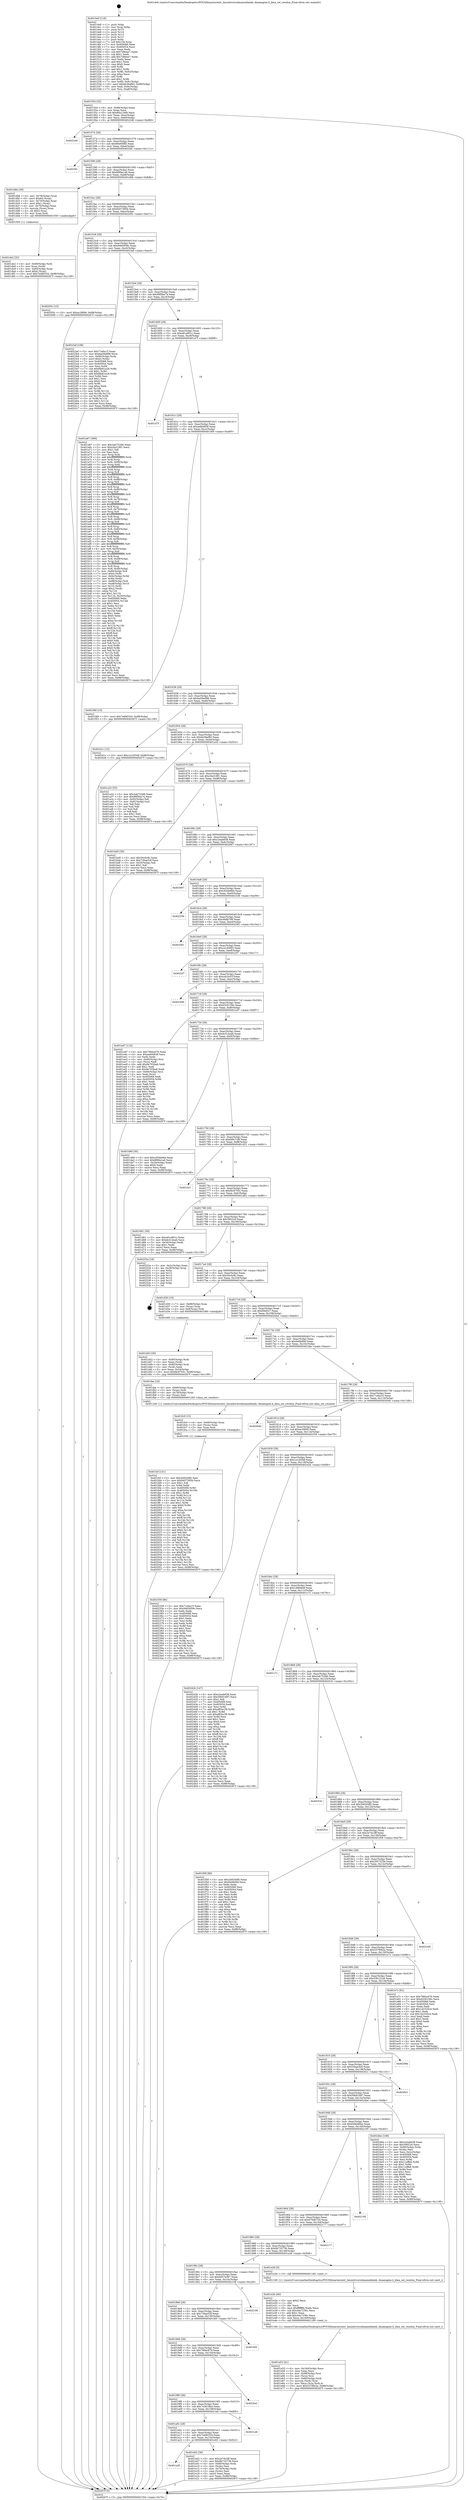 digraph "0x4014e0" {
  label = "0x4014e0 (/mnt/c/Users/mathe/Desktop/tcc/POCII/binaries/extr_linuxdriversdmamediatek..dmaengine.h_dma_set_residue_Final-ollvm.out::main(0))"
  labelloc = "t"
  node[shape=record]

  Entry [label="",width=0.3,height=0.3,shape=circle,fillcolor=black,style=filled]
  "0x401554" [label="{
     0x401554 [32]\l
     | [instrs]\l
     &nbsp;&nbsp;0x401554 \<+6\>: mov -0x98(%rbp),%eax\l
     &nbsp;&nbsp;0x40155a \<+2\>: mov %eax,%ecx\l
     &nbsp;&nbsp;0x40155c \<+6\>: sub $0x80a124f9,%ecx\l
     &nbsp;&nbsp;0x401562 \<+6\>: mov %eax,-0xac(%rbp)\l
     &nbsp;&nbsp;0x401568 \<+6\>: mov %ecx,-0xb0(%rbp)\l
     &nbsp;&nbsp;0x40156e \<+6\>: je 0000000000402246 \<main+0xd66\>\l
  }"]
  "0x402246" [label="{
     0x402246\l
  }", style=dashed]
  "0x401574" [label="{
     0x401574 [28]\l
     | [instrs]\l
     &nbsp;&nbsp;0x401574 \<+5\>: jmp 0000000000401579 \<main+0x99\>\l
     &nbsp;&nbsp;0x401579 \<+6\>: mov -0xac(%rbp),%eax\l
     &nbsp;&nbsp;0x40157f \<+5\>: sub $0x86e95f85,%eax\l
     &nbsp;&nbsp;0x401584 \<+6\>: mov %eax,-0xb4(%rbp)\l
     &nbsp;&nbsp;0x40158a \<+6\>: je 00000000004025fc \<main+0x111c\>\l
  }"]
  Exit [label="",width=0.3,height=0.3,shape=circle,fillcolor=black,style=filled,peripheries=2]
  "0x4025fc" [label="{
     0x4025fc\l
  }", style=dashed]
  "0x401590" [label="{
     0x401590 [28]\l
     | [instrs]\l
     &nbsp;&nbsp;0x401590 \<+5\>: jmp 0000000000401595 \<main+0xb5\>\l
     &nbsp;&nbsp;0x401595 \<+6\>: mov -0xac(%rbp),%eax\l
     &nbsp;&nbsp;0x40159b \<+5\>: sub $0x8f99a1a6,%eax\l
     &nbsp;&nbsp;0x4015a0 \<+6\>: mov %eax,-0xb8(%rbp)\l
     &nbsp;&nbsp;0x4015a6 \<+6\>: je 0000000000401dbb \<main+0x8db\>\l
  }"]
  "0x401fcf" [label="{
     0x401fcf [141]\l
     | [instrs]\l
     &nbsp;&nbsp;0x401fcf \<+5\>: mov $0x2b920df5,%esi\l
     &nbsp;&nbsp;0x401fd4 \<+5\>: mov $0x9457395b,%ecx\l
     &nbsp;&nbsp;0x401fd9 \<+2\>: mov $0x1,%dl\l
     &nbsp;&nbsp;0x401fdb \<+3\>: xor %r8d,%r8d\l
     &nbsp;&nbsp;0x401fde \<+8\>: mov 0x405068,%r9d\l
     &nbsp;&nbsp;0x401fe6 \<+8\>: mov 0x405054,%r10d\l
     &nbsp;&nbsp;0x401fee \<+4\>: sub $0x1,%r8d\l
     &nbsp;&nbsp;0x401ff2 \<+3\>: mov %r9d,%r11d\l
     &nbsp;&nbsp;0x401ff5 \<+3\>: add %r8d,%r11d\l
     &nbsp;&nbsp;0x401ff8 \<+4\>: imul %r11d,%r9d\l
     &nbsp;&nbsp;0x401ffc \<+4\>: and $0x1,%r9d\l
     &nbsp;&nbsp;0x402000 \<+4\>: cmp $0x0,%r9d\l
     &nbsp;&nbsp;0x402004 \<+3\>: sete %bl\l
     &nbsp;&nbsp;0x402007 \<+4\>: cmp $0xa,%r10d\l
     &nbsp;&nbsp;0x40200b \<+4\>: setl %r14b\l
     &nbsp;&nbsp;0x40200f \<+3\>: mov %bl,%r15b\l
     &nbsp;&nbsp;0x402012 \<+4\>: xor $0xff,%r15b\l
     &nbsp;&nbsp;0x402016 \<+3\>: mov %r14b,%r12b\l
     &nbsp;&nbsp;0x402019 \<+4\>: xor $0xff,%r12b\l
     &nbsp;&nbsp;0x40201d \<+3\>: xor $0x0,%dl\l
     &nbsp;&nbsp;0x402020 \<+3\>: mov %r15b,%r13b\l
     &nbsp;&nbsp;0x402023 \<+4\>: and $0x0,%r13b\l
     &nbsp;&nbsp;0x402027 \<+2\>: and %dl,%bl\l
     &nbsp;&nbsp;0x402029 \<+3\>: mov %r12b,%al\l
     &nbsp;&nbsp;0x40202c \<+2\>: and $0x0,%al\l
     &nbsp;&nbsp;0x40202e \<+3\>: and %dl,%r14b\l
     &nbsp;&nbsp;0x402031 \<+3\>: or %bl,%r13b\l
     &nbsp;&nbsp;0x402034 \<+3\>: or %r14b,%al\l
     &nbsp;&nbsp;0x402037 \<+3\>: xor %al,%r13b\l
     &nbsp;&nbsp;0x40203a \<+3\>: or %r12b,%r15b\l
     &nbsp;&nbsp;0x40203d \<+4\>: xor $0xff,%r15b\l
     &nbsp;&nbsp;0x402041 \<+3\>: or $0x0,%dl\l
     &nbsp;&nbsp;0x402044 \<+3\>: and %dl,%r15b\l
     &nbsp;&nbsp;0x402047 \<+3\>: or %r15b,%r13b\l
     &nbsp;&nbsp;0x40204a \<+4\>: test $0x1,%r13b\l
     &nbsp;&nbsp;0x40204e \<+3\>: cmovne %ecx,%esi\l
     &nbsp;&nbsp;0x402051 \<+6\>: mov %esi,-0x98(%rbp)\l
     &nbsp;&nbsp;0x402057 \<+5\>: jmp 000000000040267f \<main+0x119f\>\l
  }"]
  "0x401dbb" [label="{
     0x401dbb [39]\l
     | [instrs]\l
     &nbsp;&nbsp;0x401dbb \<+4\>: mov -0x78(%rbp),%rax\l
     &nbsp;&nbsp;0x401dbf \<+6\>: movl $0x64,(%rax)\l
     &nbsp;&nbsp;0x401dc5 \<+4\>: mov -0x70(%rbp),%rax\l
     &nbsp;&nbsp;0x401dc9 \<+6\>: movl $0x1,(%rax)\l
     &nbsp;&nbsp;0x401dcf \<+4\>: mov -0x70(%rbp),%rax\l
     &nbsp;&nbsp;0x401dd3 \<+3\>: movslq (%rax),%rax\l
     &nbsp;&nbsp;0x401dd6 \<+4\>: shl $0x2,%rax\l
     &nbsp;&nbsp;0x401dda \<+3\>: mov %rax,%rdi\l
     &nbsp;&nbsp;0x401ddd \<+5\>: call 0000000000401050 \<malloc@plt\>\l
     | [calls]\l
     &nbsp;&nbsp;0x401050 \{1\} (unknown)\l
  }"]
  "0x4015ac" [label="{
     0x4015ac [28]\l
     | [instrs]\l
     &nbsp;&nbsp;0x4015ac \<+5\>: jmp 00000000004015b1 \<main+0xd1\>\l
     &nbsp;&nbsp;0x4015b1 \<+6\>: mov -0xac(%rbp),%eax\l
     &nbsp;&nbsp;0x4015b7 \<+5\>: sub $0x9457395b,%eax\l
     &nbsp;&nbsp;0x4015bc \<+6\>: mov %eax,-0xbc(%rbp)\l
     &nbsp;&nbsp;0x4015c2 \<+6\>: je 000000000040205c \<main+0xb7c\>\l
  }"]
  "0x401fc0" [label="{
     0x401fc0 [15]\l
     | [instrs]\l
     &nbsp;&nbsp;0x401fc0 \<+4\>: mov -0x68(%rbp),%rax\l
     &nbsp;&nbsp;0x401fc4 \<+3\>: mov (%rax),%rax\l
     &nbsp;&nbsp;0x401fc7 \<+3\>: mov %rax,%rdi\l
     &nbsp;&nbsp;0x401fca \<+5\>: call 0000000000401030 \<free@plt\>\l
     | [calls]\l
     &nbsp;&nbsp;0x401030 \{1\} (unknown)\l
  }"]
  "0x40205c" [label="{
     0x40205c [15]\l
     | [instrs]\l
     &nbsp;&nbsp;0x40205c \<+10\>: movl $0xac28f46,-0x98(%rbp)\l
     &nbsp;&nbsp;0x402066 \<+5\>: jmp 000000000040267f \<main+0x119f\>\l
  }"]
  "0x4015c8" [label="{
     0x4015c8 [28]\l
     | [instrs]\l
     &nbsp;&nbsp;0x4015c8 \<+5\>: jmp 00000000004015cd \<main+0xed\>\l
     &nbsp;&nbsp;0x4015cd \<+6\>: mov -0xac(%rbp),%eax\l
     &nbsp;&nbsp;0x4015d3 \<+5\>: sub $0x9465859c,%eax\l
     &nbsp;&nbsp;0x4015d8 \<+6\>: mov %eax,-0xc0(%rbp)\l
     &nbsp;&nbsp;0x4015de \<+6\>: je 00000000004023af \<main+0xecf\>\l
  }"]
  "0x401e53" [label="{
     0x401e53 [41]\l
     | [instrs]\l
     &nbsp;&nbsp;0x401e53 \<+6\>: mov -0x160(%rbp),%ecx\l
     &nbsp;&nbsp;0x401e59 \<+3\>: imul %eax,%ecx\l
     &nbsp;&nbsp;0x401e5c \<+4\>: mov -0x68(%rbp),%rsi\l
     &nbsp;&nbsp;0x401e60 \<+3\>: mov (%rsi),%rsi\l
     &nbsp;&nbsp;0x401e63 \<+4\>: mov -0x60(%rbp),%rdi\l
     &nbsp;&nbsp;0x401e67 \<+3\>: movslq (%rdi),%rdi\l
     &nbsp;&nbsp;0x401e6a \<+3\>: mov %ecx,(%rsi,%rdi,4)\l
     &nbsp;&nbsp;0x401e6d \<+10\>: movl $0x337f0b2a,-0x98(%rbp)\l
     &nbsp;&nbsp;0x401e77 \<+5\>: jmp 000000000040267f \<main+0x119f\>\l
  }"]
  "0x4023af" [label="{
     0x4023af [109]\l
     | [instrs]\l
     &nbsp;&nbsp;0x4023af \<+5\>: mov $0x71e6a15,%eax\l
     &nbsp;&nbsp;0x4023b4 \<+5\>: mov $0xba59a998,%ecx\l
     &nbsp;&nbsp;0x4023b9 \<+7\>: mov -0x90(%rbp),%rdx\l
     &nbsp;&nbsp;0x4023c0 \<+6\>: movl $0x0,(%rdx)\l
     &nbsp;&nbsp;0x4023c6 \<+7\>: mov 0x405068,%esi\l
     &nbsp;&nbsp;0x4023cd \<+7\>: mov 0x405054,%edi\l
     &nbsp;&nbsp;0x4023d4 \<+3\>: mov %esi,%r8d\l
     &nbsp;&nbsp;0x4023d7 \<+7\>: sub $0xf4b61a28,%r8d\l
     &nbsp;&nbsp;0x4023de \<+4\>: sub $0x1,%r8d\l
     &nbsp;&nbsp;0x4023e2 \<+7\>: add $0xf4b61a28,%r8d\l
     &nbsp;&nbsp;0x4023e9 \<+4\>: imul %r8d,%esi\l
     &nbsp;&nbsp;0x4023ed \<+3\>: and $0x1,%esi\l
     &nbsp;&nbsp;0x4023f0 \<+3\>: cmp $0x0,%esi\l
     &nbsp;&nbsp;0x4023f3 \<+4\>: sete %r9b\l
     &nbsp;&nbsp;0x4023f7 \<+3\>: cmp $0xa,%edi\l
     &nbsp;&nbsp;0x4023fa \<+4\>: setl %r10b\l
     &nbsp;&nbsp;0x4023fe \<+3\>: mov %r9b,%r11b\l
     &nbsp;&nbsp;0x402401 \<+3\>: and %r10b,%r11b\l
     &nbsp;&nbsp;0x402404 \<+3\>: xor %r10b,%r9b\l
     &nbsp;&nbsp;0x402407 \<+3\>: or %r9b,%r11b\l
     &nbsp;&nbsp;0x40240a \<+4\>: test $0x1,%r11b\l
     &nbsp;&nbsp;0x40240e \<+3\>: cmovne %ecx,%eax\l
     &nbsp;&nbsp;0x402411 \<+6\>: mov %eax,-0x98(%rbp)\l
     &nbsp;&nbsp;0x402417 \<+5\>: jmp 000000000040267f \<main+0x119f\>\l
  }"]
  "0x4015e4" [label="{
     0x4015e4 [28]\l
     | [instrs]\l
     &nbsp;&nbsp;0x4015e4 \<+5\>: jmp 00000000004015e9 \<main+0x109\>\l
     &nbsp;&nbsp;0x4015e9 \<+6\>: mov -0xac(%rbp),%eax\l
     &nbsp;&nbsp;0x4015ef \<+5\>: sub $0x99f5ba74,%eax\l
     &nbsp;&nbsp;0x4015f4 \<+6\>: mov %eax,-0xc4(%rbp)\l
     &nbsp;&nbsp;0x4015fa \<+6\>: je 0000000000401a67 \<main+0x587\>\l
  }"]
  "0x401e2b" [label="{
     0x401e2b [40]\l
     | [instrs]\l
     &nbsp;&nbsp;0x401e2b \<+5\>: mov $0x2,%ecx\l
     &nbsp;&nbsp;0x401e30 \<+1\>: cltd\l
     &nbsp;&nbsp;0x401e31 \<+2\>: idiv %ecx\l
     &nbsp;&nbsp;0x401e33 \<+6\>: imul $0xfffffffe,%edx,%ecx\l
     &nbsp;&nbsp;0x401e39 \<+6\>: sub $0x44a7236c,%ecx\l
     &nbsp;&nbsp;0x401e3f \<+3\>: add $0x1,%ecx\l
     &nbsp;&nbsp;0x401e42 \<+6\>: add $0x44a7236c,%ecx\l
     &nbsp;&nbsp;0x401e48 \<+6\>: mov %ecx,-0x160(%rbp)\l
     &nbsp;&nbsp;0x401e4e \<+5\>: call 0000000000401160 \<next_i\>\l
     | [calls]\l
     &nbsp;&nbsp;0x401160 \{1\} (/mnt/c/Users/mathe/Desktop/tcc/POCII/binaries/extr_linuxdriversdmamediatek..dmaengine.h_dma_set_residue_Final-ollvm.out::next_i)\l
  }"]
  "0x401a67" [label="{
     0x401a67 [366]\l
     | [instrs]\l
     &nbsp;&nbsp;0x401a67 \<+5\>: mov $0x2ab75266,%eax\l
     &nbsp;&nbsp;0x401a6c \<+5\>: mov $0xc0a318f1,%ecx\l
     &nbsp;&nbsp;0x401a71 \<+2\>: mov $0x1,%dl\l
     &nbsp;&nbsp;0x401a73 \<+2\>: xor %esi,%esi\l
     &nbsp;&nbsp;0x401a75 \<+3\>: mov %rsp,%rdi\l
     &nbsp;&nbsp;0x401a78 \<+4\>: add $0xfffffffffffffff0,%rdi\l
     &nbsp;&nbsp;0x401a7c \<+3\>: mov %rdi,%rsp\l
     &nbsp;&nbsp;0x401a7f \<+7\>: mov %rdi,-0x90(%rbp)\l
     &nbsp;&nbsp;0x401a86 \<+3\>: mov %rsp,%rdi\l
     &nbsp;&nbsp;0x401a89 \<+4\>: add $0xfffffffffffffff0,%rdi\l
     &nbsp;&nbsp;0x401a8d \<+3\>: mov %rdi,%rsp\l
     &nbsp;&nbsp;0x401a90 \<+3\>: mov %rsp,%r8\l
     &nbsp;&nbsp;0x401a93 \<+4\>: add $0xfffffffffffffff0,%r8\l
     &nbsp;&nbsp;0x401a97 \<+3\>: mov %r8,%rsp\l
     &nbsp;&nbsp;0x401a9a \<+7\>: mov %r8,-0x88(%rbp)\l
     &nbsp;&nbsp;0x401aa1 \<+3\>: mov %rsp,%r8\l
     &nbsp;&nbsp;0x401aa4 \<+4\>: add $0xfffffffffffffff0,%r8\l
     &nbsp;&nbsp;0x401aa8 \<+3\>: mov %r8,%rsp\l
     &nbsp;&nbsp;0x401aab \<+4\>: mov %r8,-0x80(%rbp)\l
     &nbsp;&nbsp;0x401aaf \<+3\>: mov %rsp,%r8\l
     &nbsp;&nbsp;0x401ab2 \<+4\>: add $0xfffffffffffffff0,%r8\l
     &nbsp;&nbsp;0x401ab6 \<+3\>: mov %r8,%rsp\l
     &nbsp;&nbsp;0x401ab9 \<+4\>: mov %r8,-0x78(%rbp)\l
     &nbsp;&nbsp;0x401abd \<+3\>: mov %rsp,%r8\l
     &nbsp;&nbsp;0x401ac0 \<+4\>: add $0xfffffffffffffff0,%r8\l
     &nbsp;&nbsp;0x401ac4 \<+3\>: mov %r8,%rsp\l
     &nbsp;&nbsp;0x401ac7 \<+4\>: mov %r8,-0x70(%rbp)\l
     &nbsp;&nbsp;0x401acb \<+3\>: mov %rsp,%r8\l
     &nbsp;&nbsp;0x401ace \<+4\>: add $0xfffffffffffffff0,%r8\l
     &nbsp;&nbsp;0x401ad2 \<+3\>: mov %r8,%rsp\l
     &nbsp;&nbsp;0x401ad5 \<+4\>: mov %r8,-0x68(%rbp)\l
     &nbsp;&nbsp;0x401ad9 \<+3\>: mov %rsp,%r8\l
     &nbsp;&nbsp;0x401adc \<+4\>: add $0xfffffffffffffff0,%r8\l
     &nbsp;&nbsp;0x401ae0 \<+3\>: mov %r8,%rsp\l
     &nbsp;&nbsp;0x401ae3 \<+4\>: mov %r8,-0x60(%rbp)\l
     &nbsp;&nbsp;0x401ae7 \<+3\>: mov %rsp,%r8\l
     &nbsp;&nbsp;0x401aea \<+4\>: add $0xfffffffffffffff0,%r8\l
     &nbsp;&nbsp;0x401aee \<+3\>: mov %r8,%rsp\l
     &nbsp;&nbsp;0x401af1 \<+4\>: mov %r8,-0x58(%rbp)\l
     &nbsp;&nbsp;0x401af5 \<+3\>: mov %rsp,%r8\l
     &nbsp;&nbsp;0x401af8 \<+4\>: add $0xfffffffffffffff0,%r8\l
     &nbsp;&nbsp;0x401afc \<+3\>: mov %r8,%rsp\l
     &nbsp;&nbsp;0x401aff \<+4\>: mov %r8,-0x50(%rbp)\l
     &nbsp;&nbsp;0x401b03 \<+3\>: mov %rsp,%r8\l
     &nbsp;&nbsp;0x401b06 \<+4\>: add $0xfffffffffffffff0,%r8\l
     &nbsp;&nbsp;0x401b0a \<+3\>: mov %r8,%rsp\l
     &nbsp;&nbsp;0x401b0d \<+4\>: mov %r8,-0x48(%rbp)\l
     &nbsp;&nbsp;0x401b11 \<+3\>: mov %rsp,%r8\l
     &nbsp;&nbsp;0x401b14 \<+4\>: add $0xfffffffffffffff0,%r8\l
     &nbsp;&nbsp;0x401b18 \<+3\>: mov %r8,%rsp\l
     &nbsp;&nbsp;0x401b1b \<+4\>: mov %r8,-0x40(%rbp)\l
     &nbsp;&nbsp;0x401b1f \<+7\>: mov -0x90(%rbp),%r8\l
     &nbsp;&nbsp;0x401b26 \<+7\>: movl $0x0,(%r8)\l
     &nbsp;&nbsp;0x401b2d \<+7\>: mov -0x9c(%rbp),%r9d\l
     &nbsp;&nbsp;0x401b34 \<+3\>: mov %r9d,(%rdi)\l
     &nbsp;&nbsp;0x401b37 \<+7\>: mov -0x88(%rbp),%r8\l
     &nbsp;&nbsp;0x401b3e \<+7\>: mov -0xa8(%rbp),%r10\l
     &nbsp;&nbsp;0x401b45 \<+3\>: mov %r10,(%r8)\l
     &nbsp;&nbsp;0x401b48 \<+3\>: cmpl $0x2,(%rdi)\l
     &nbsp;&nbsp;0x401b4b \<+4\>: setne %r11b\l
     &nbsp;&nbsp;0x401b4f \<+4\>: and $0x1,%r11b\l
     &nbsp;&nbsp;0x401b53 \<+4\>: mov %r11b,-0x35(%rbp)\l
     &nbsp;&nbsp;0x401b57 \<+7\>: mov 0x405068,%ebx\l
     &nbsp;&nbsp;0x401b5e \<+8\>: mov 0x405054,%r14d\l
     &nbsp;&nbsp;0x401b66 \<+3\>: sub $0x1,%esi\l
     &nbsp;&nbsp;0x401b69 \<+3\>: mov %ebx,%r15d\l
     &nbsp;&nbsp;0x401b6c \<+3\>: add %esi,%r15d\l
     &nbsp;&nbsp;0x401b6f \<+4\>: imul %r15d,%ebx\l
     &nbsp;&nbsp;0x401b73 \<+3\>: and $0x1,%ebx\l
     &nbsp;&nbsp;0x401b76 \<+3\>: cmp $0x0,%ebx\l
     &nbsp;&nbsp;0x401b79 \<+4\>: sete %r11b\l
     &nbsp;&nbsp;0x401b7d \<+4\>: cmp $0xa,%r14d\l
     &nbsp;&nbsp;0x401b81 \<+4\>: setl %r12b\l
     &nbsp;&nbsp;0x401b85 \<+3\>: mov %r11b,%r13b\l
     &nbsp;&nbsp;0x401b88 \<+4\>: xor $0xff,%r13b\l
     &nbsp;&nbsp;0x401b8c \<+3\>: mov %r12b,%sil\l
     &nbsp;&nbsp;0x401b8f \<+4\>: xor $0xff,%sil\l
     &nbsp;&nbsp;0x401b93 \<+3\>: xor $0x0,%dl\l
     &nbsp;&nbsp;0x401b96 \<+3\>: mov %r13b,%dil\l
     &nbsp;&nbsp;0x401b99 \<+4\>: and $0x0,%dil\l
     &nbsp;&nbsp;0x401b9d \<+3\>: and %dl,%r11b\l
     &nbsp;&nbsp;0x401ba0 \<+3\>: mov %sil,%r8b\l
     &nbsp;&nbsp;0x401ba3 \<+4\>: and $0x0,%r8b\l
     &nbsp;&nbsp;0x401ba7 \<+3\>: and %dl,%r12b\l
     &nbsp;&nbsp;0x401baa \<+3\>: or %r11b,%dil\l
     &nbsp;&nbsp;0x401bad \<+3\>: or %r12b,%r8b\l
     &nbsp;&nbsp;0x401bb0 \<+3\>: xor %r8b,%dil\l
     &nbsp;&nbsp;0x401bb3 \<+3\>: or %sil,%r13b\l
     &nbsp;&nbsp;0x401bb6 \<+4\>: xor $0xff,%r13b\l
     &nbsp;&nbsp;0x401bba \<+3\>: or $0x0,%dl\l
     &nbsp;&nbsp;0x401bbd \<+3\>: and %dl,%r13b\l
     &nbsp;&nbsp;0x401bc0 \<+3\>: or %r13b,%dil\l
     &nbsp;&nbsp;0x401bc3 \<+4\>: test $0x1,%dil\l
     &nbsp;&nbsp;0x401bc7 \<+3\>: cmovne %ecx,%eax\l
     &nbsp;&nbsp;0x401bca \<+6\>: mov %eax,-0x98(%rbp)\l
     &nbsp;&nbsp;0x401bd0 \<+5\>: jmp 000000000040267f \<main+0x119f\>\l
  }"]
  "0x401600" [label="{
     0x401600 [28]\l
     | [instrs]\l
     &nbsp;&nbsp;0x401600 \<+5\>: jmp 0000000000401605 \<main+0x125\>\l
     &nbsp;&nbsp;0x401605 \<+6\>: mov -0xac(%rbp),%eax\l
     &nbsp;&nbsp;0x40160b \<+5\>: sub $0xa81a801c,%eax\l
     &nbsp;&nbsp;0x401610 \<+6\>: mov %eax,-0xc8(%rbp)\l
     &nbsp;&nbsp;0x401616 \<+6\>: je 0000000000401d7f \<main+0x89f\>\l
  }"]
  "0x401a28" [label="{
     0x401a28\l
  }", style=dashed]
  "0x401d7f" [label="{
     0x401d7f\l
  }", style=dashed]
  "0x40161c" [label="{
     0x40161c [28]\l
     | [instrs]\l
     &nbsp;&nbsp;0x40161c \<+5\>: jmp 0000000000401621 \<main+0x141\>\l
     &nbsp;&nbsp;0x401621 \<+6\>: mov -0xac(%rbp),%eax\l
     &nbsp;&nbsp;0x401627 \<+5\>: sub $0xaefd4838,%eax\l
     &nbsp;&nbsp;0x40162c \<+6\>: mov %eax,-0xcc(%rbp)\l
     &nbsp;&nbsp;0x401632 \<+6\>: je 0000000000401f49 \<main+0xa69\>\l
  }"]
  "0x401e02" [label="{
     0x401e02 [36]\l
     | [instrs]\l
     &nbsp;&nbsp;0x401e02 \<+5\>: mov $0x2e7dc3ff,%eax\l
     &nbsp;&nbsp;0x401e07 \<+5\>: mov $0x6b732736,%ecx\l
     &nbsp;&nbsp;0x401e0c \<+4\>: mov -0x60(%rbp),%rdx\l
     &nbsp;&nbsp;0x401e10 \<+2\>: mov (%rdx),%esi\l
     &nbsp;&nbsp;0x401e12 \<+4\>: mov -0x70(%rbp),%rdx\l
     &nbsp;&nbsp;0x401e16 \<+2\>: cmp (%rdx),%esi\l
     &nbsp;&nbsp;0x401e18 \<+3\>: cmovl %ecx,%eax\l
     &nbsp;&nbsp;0x401e1b \<+6\>: mov %eax,-0x98(%rbp)\l
     &nbsp;&nbsp;0x401e21 \<+5\>: jmp 000000000040267f \<main+0x119f\>\l
  }"]
  "0x401f49" [label="{
     0x401f49 [15]\l
     | [instrs]\l
     &nbsp;&nbsp;0x401f49 \<+10\>: movl $0x7e490334,-0x98(%rbp)\l
     &nbsp;&nbsp;0x401f53 \<+5\>: jmp 000000000040267f \<main+0x119f\>\l
  }"]
  "0x401638" [label="{
     0x401638 [28]\l
     | [instrs]\l
     &nbsp;&nbsp;0x401638 \<+5\>: jmp 000000000040163d \<main+0x15d\>\l
     &nbsp;&nbsp;0x40163d \<+6\>: mov -0xac(%rbp),%eax\l
     &nbsp;&nbsp;0x401643 \<+5\>: sub $0xba59a998,%eax\l
     &nbsp;&nbsp;0x401648 \<+6\>: mov %eax,-0xd0(%rbp)\l
     &nbsp;&nbsp;0x40164e \<+6\>: je 000000000040241c \<main+0xf3c\>\l
  }"]
  "0x401a0c" [label="{
     0x401a0c [28]\l
     | [instrs]\l
     &nbsp;&nbsp;0x401a0c \<+5\>: jmp 0000000000401a11 \<main+0x531\>\l
     &nbsp;&nbsp;0x401a11 \<+6\>: mov -0xac(%rbp),%eax\l
     &nbsp;&nbsp;0x401a17 \<+5\>: sub $0x7e490334,%eax\l
     &nbsp;&nbsp;0x401a1c \<+6\>: mov %eax,-0x15c(%rbp)\l
     &nbsp;&nbsp;0x401a22 \<+6\>: je 0000000000401e02 \<main+0x922\>\l
  }"]
  "0x40241c" [label="{
     0x40241c [15]\l
     | [instrs]\l
     &nbsp;&nbsp;0x40241c \<+10\>: movl $0x1a1d35df,-0x98(%rbp)\l
     &nbsp;&nbsp;0x402426 \<+5\>: jmp 000000000040267f \<main+0x119f\>\l
  }"]
  "0x401654" [label="{
     0x401654 [28]\l
     | [instrs]\l
     &nbsp;&nbsp;0x401654 \<+5\>: jmp 0000000000401659 \<main+0x179\>\l
     &nbsp;&nbsp;0x401659 \<+6\>: mov -0xac(%rbp),%eax\l
     &nbsp;&nbsp;0x40165f \<+5\>: sub $0xbb36af93,%eax\l
     &nbsp;&nbsp;0x401664 \<+6\>: mov %eax,-0xd4(%rbp)\l
     &nbsp;&nbsp;0x40166a \<+6\>: je 0000000000401a32 \<main+0x552\>\l
  }"]
  "0x4021eb" [label="{
     0x4021eb\l
  }", style=dashed]
  "0x401a32" [label="{
     0x401a32 [53]\l
     | [instrs]\l
     &nbsp;&nbsp;0x401a32 \<+5\>: mov $0x2ab75266,%eax\l
     &nbsp;&nbsp;0x401a37 \<+5\>: mov $0x99f5ba74,%ecx\l
     &nbsp;&nbsp;0x401a3c \<+6\>: mov -0x92(%rbp),%dl\l
     &nbsp;&nbsp;0x401a42 \<+7\>: mov -0x91(%rbp),%sil\l
     &nbsp;&nbsp;0x401a49 \<+3\>: mov %dl,%dil\l
     &nbsp;&nbsp;0x401a4c \<+3\>: and %sil,%dil\l
     &nbsp;&nbsp;0x401a4f \<+3\>: xor %sil,%dl\l
     &nbsp;&nbsp;0x401a52 \<+3\>: or %dl,%dil\l
     &nbsp;&nbsp;0x401a55 \<+4\>: test $0x1,%dil\l
     &nbsp;&nbsp;0x401a59 \<+3\>: cmovne %ecx,%eax\l
     &nbsp;&nbsp;0x401a5c \<+6\>: mov %eax,-0x98(%rbp)\l
     &nbsp;&nbsp;0x401a62 \<+5\>: jmp 000000000040267f \<main+0x119f\>\l
  }"]
  "0x401670" [label="{
     0x401670 [28]\l
     | [instrs]\l
     &nbsp;&nbsp;0x401670 \<+5\>: jmp 0000000000401675 \<main+0x195\>\l
     &nbsp;&nbsp;0x401675 \<+6\>: mov -0xac(%rbp),%eax\l
     &nbsp;&nbsp;0x40167b \<+5\>: sub $0xc0a318f1,%eax\l
     &nbsp;&nbsp;0x401680 \<+6\>: mov %eax,-0xd8(%rbp)\l
     &nbsp;&nbsp;0x401686 \<+6\>: je 0000000000401bd5 \<main+0x6f5\>\l
  }"]
  "0x40267f" [label="{
     0x40267f [5]\l
     | [instrs]\l
     &nbsp;&nbsp;0x40267f \<+5\>: jmp 0000000000401554 \<main+0x74\>\l
  }"]
  "0x4014e0" [label="{
     0x4014e0 [116]\l
     | [instrs]\l
     &nbsp;&nbsp;0x4014e0 \<+1\>: push %rbp\l
     &nbsp;&nbsp;0x4014e1 \<+3\>: mov %rsp,%rbp\l
     &nbsp;&nbsp;0x4014e4 \<+2\>: push %r15\l
     &nbsp;&nbsp;0x4014e6 \<+2\>: push %r14\l
     &nbsp;&nbsp;0x4014e8 \<+2\>: push %r13\l
     &nbsp;&nbsp;0x4014ea \<+2\>: push %r12\l
     &nbsp;&nbsp;0x4014ec \<+1\>: push %rbx\l
     &nbsp;&nbsp;0x4014ed \<+7\>: sub $0x158,%rsp\l
     &nbsp;&nbsp;0x4014f4 \<+7\>: mov 0x405068,%eax\l
     &nbsp;&nbsp;0x4014fb \<+7\>: mov 0x405054,%ecx\l
     &nbsp;&nbsp;0x401502 \<+2\>: mov %eax,%edx\l
     &nbsp;&nbsp;0x401504 \<+6\>: sub $0x7d9eee7,%edx\l
     &nbsp;&nbsp;0x40150a \<+3\>: sub $0x1,%edx\l
     &nbsp;&nbsp;0x40150d \<+6\>: add $0x7d9eee7,%edx\l
     &nbsp;&nbsp;0x401513 \<+3\>: imul %edx,%eax\l
     &nbsp;&nbsp;0x401516 \<+3\>: and $0x1,%eax\l
     &nbsp;&nbsp;0x401519 \<+3\>: cmp $0x0,%eax\l
     &nbsp;&nbsp;0x40151c \<+4\>: sete %r8b\l
     &nbsp;&nbsp;0x401520 \<+4\>: and $0x1,%r8b\l
     &nbsp;&nbsp;0x401524 \<+7\>: mov %r8b,-0x92(%rbp)\l
     &nbsp;&nbsp;0x40152b \<+3\>: cmp $0xa,%ecx\l
     &nbsp;&nbsp;0x40152e \<+4\>: setl %r8b\l
     &nbsp;&nbsp;0x401532 \<+4\>: and $0x1,%r8b\l
     &nbsp;&nbsp;0x401536 \<+7\>: mov %r8b,-0x91(%rbp)\l
     &nbsp;&nbsp;0x40153d \<+10\>: movl $0xbb36af93,-0x98(%rbp)\l
     &nbsp;&nbsp;0x401547 \<+6\>: mov %edi,-0x9c(%rbp)\l
     &nbsp;&nbsp;0x40154d \<+7\>: mov %rsi,-0xa8(%rbp)\l
  }"]
  "0x4019f0" [label="{
     0x4019f0 [28]\l
     | [instrs]\l
     &nbsp;&nbsp;0x4019f0 \<+5\>: jmp 00000000004019f5 \<main+0x515\>\l
     &nbsp;&nbsp;0x4019f5 \<+6\>: mov -0xac(%rbp),%eax\l
     &nbsp;&nbsp;0x4019fb \<+5\>: sub $0x7e3616b4,%eax\l
     &nbsp;&nbsp;0x401a00 \<+6\>: mov %eax,-0x158(%rbp)\l
     &nbsp;&nbsp;0x401a06 \<+6\>: je 00000000004021eb \<main+0xd0b\>\l
  }"]
  "0x4025a2" [label="{
     0x4025a2\l
  }", style=dashed]
  "0x401bd5" [label="{
     0x401bd5 [30]\l
     | [instrs]\l
     &nbsp;&nbsp;0x401bd5 \<+5\>: mov $0x50c0c8c,%eax\l
     &nbsp;&nbsp;0x401bda \<+5\>: mov $0x730ae53f,%ecx\l
     &nbsp;&nbsp;0x401bdf \<+3\>: mov -0x35(%rbp),%dl\l
     &nbsp;&nbsp;0x401be2 \<+3\>: test $0x1,%dl\l
     &nbsp;&nbsp;0x401be5 \<+3\>: cmovne %ecx,%eax\l
     &nbsp;&nbsp;0x401be8 \<+6\>: mov %eax,-0x98(%rbp)\l
     &nbsp;&nbsp;0x401bee \<+5\>: jmp 000000000040267f \<main+0x119f\>\l
  }"]
  "0x40168c" [label="{
     0x40168c [28]\l
     | [instrs]\l
     &nbsp;&nbsp;0x40168c \<+5\>: jmp 0000000000401691 \<main+0x1b1\>\l
     &nbsp;&nbsp;0x401691 \<+6\>: mov -0xac(%rbp),%eax\l
     &nbsp;&nbsp;0x401697 \<+5\>: sub $0xc2eab638,%eax\l
     &nbsp;&nbsp;0x40169c \<+6\>: mov %eax,-0xdc(%rbp)\l
     &nbsp;&nbsp;0x4016a2 \<+6\>: je 0000000000402667 \<main+0x1187\>\l
  }"]
  "0x4019d4" [label="{
     0x4019d4 [28]\l
     | [instrs]\l
     &nbsp;&nbsp;0x4019d4 \<+5\>: jmp 00000000004019d9 \<main+0x4f9\>\l
     &nbsp;&nbsp;0x4019d9 \<+6\>: mov -0xac(%rbp),%eax\l
     &nbsp;&nbsp;0x4019df \<+5\>: sub $0x7984c678,%eax\l
     &nbsp;&nbsp;0x4019e4 \<+6\>: mov %eax,-0x154(%rbp)\l
     &nbsp;&nbsp;0x4019ea \<+6\>: je 00000000004025a2 \<main+0x10c2\>\l
  }"]
  "0x402667" [label="{
     0x402667\l
  }", style=dashed]
  "0x4016a8" [label="{
     0x4016a8 [28]\l
     | [instrs]\l
     &nbsp;&nbsp;0x4016a8 \<+5\>: jmp 00000000004016ad \<main+0x1cd\>\l
     &nbsp;&nbsp;0x4016ad \<+6\>: mov -0xac(%rbp),%eax\l
     &nbsp;&nbsp;0x4016b3 \<+5\>: sub $0xc654b66e,%eax\l
     &nbsp;&nbsp;0x4016b8 \<+6\>: mov %eax,-0xe0(%rbp)\l
     &nbsp;&nbsp;0x4016be \<+6\>: je 0000000000402336 \<main+0xe56\>\l
  }"]
  "0x401bf3" [label="{
     0x401bf3\l
  }", style=dashed]
  "0x402336" [label="{
     0x402336\l
  }", style=dashed]
  "0x4016c4" [label="{
     0x4016c4 [28]\l
     | [instrs]\l
     &nbsp;&nbsp;0x4016c4 \<+5\>: jmp 00000000004016c9 \<main+0x1e9\>\l
     &nbsp;&nbsp;0x4016c9 \<+6\>: mov -0xac(%rbp),%eax\l
     &nbsp;&nbsp;0x4016cf \<+5\>: sub $0xc8dfb789,%eax\l
     &nbsp;&nbsp;0x4016d4 \<+6\>: mov %eax,-0xe4(%rbp)\l
     &nbsp;&nbsp;0x4016da \<+6\>: je 0000000000402581 \<main+0x10a1\>\l
  }"]
  "0x4019b8" [label="{
     0x4019b8 [28]\l
     | [instrs]\l
     &nbsp;&nbsp;0x4019b8 \<+5\>: jmp 00000000004019bd \<main+0x4dd\>\l
     &nbsp;&nbsp;0x4019bd \<+6\>: mov -0xac(%rbp),%eax\l
     &nbsp;&nbsp;0x4019c3 \<+5\>: sub $0x730ae53f,%eax\l
     &nbsp;&nbsp;0x4019c8 \<+6\>: mov %eax,-0x150(%rbp)\l
     &nbsp;&nbsp;0x4019ce \<+6\>: je 0000000000401bf3 \<main+0x713\>\l
  }"]
  "0x402581" [label="{
     0x402581\l
  }", style=dashed]
  "0x4016e0" [label="{
     0x4016e0 [28]\l
     | [instrs]\l
     &nbsp;&nbsp;0x4016e0 \<+5\>: jmp 00000000004016e5 \<main+0x205\>\l
     &nbsp;&nbsp;0x4016e5 \<+6\>: mov -0xac(%rbp),%eax\l
     &nbsp;&nbsp;0x4016eb \<+5\>: sub $0xca1400f3,%eax\l
     &nbsp;&nbsp;0x4016f0 \<+6\>: mov %eax,-0xe8(%rbp)\l
     &nbsp;&nbsp;0x4016f6 \<+6\>: je 00000000004022f7 \<main+0xe17\>\l
  }"]
  "0x402108" [label="{
     0x402108\l
  }", style=dashed]
  "0x4022f7" [label="{
     0x4022f7\l
  }", style=dashed]
  "0x4016fc" [label="{
     0x4016fc [28]\l
     | [instrs]\l
     &nbsp;&nbsp;0x4016fc \<+5\>: jmp 0000000000401701 \<main+0x221\>\l
     &nbsp;&nbsp;0x401701 \<+6\>: mov -0xac(%rbp),%eax\l
     &nbsp;&nbsp;0x401707 \<+5\>: sub $0xcdc3cf1f,%eax\l
     &nbsp;&nbsp;0x40170c \<+6\>: mov %eax,-0xec(%rbp)\l
     &nbsp;&nbsp;0x401712 \<+6\>: je 0000000000402306 \<main+0xe26\>\l
  }"]
  "0x40199c" [label="{
     0x40199c [28]\l
     | [instrs]\l
     &nbsp;&nbsp;0x40199c \<+5\>: jmp 00000000004019a1 \<main+0x4c1\>\l
     &nbsp;&nbsp;0x4019a1 \<+6\>: mov -0xac(%rbp),%eax\l
     &nbsp;&nbsp;0x4019a7 \<+5\>: sub $0x6d57a367,%eax\l
     &nbsp;&nbsp;0x4019ac \<+6\>: mov %eax,-0x14c(%rbp)\l
     &nbsp;&nbsp;0x4019b2 \<+6\>: je 0000000000402108 \<main+0xc28\>\l
  }"]
  "0x402306" [label="{
     0x402306\l
  }", style=dashed]
  "0x401718" [label="{
     0x401718 [28]\l
     | [instrs]\l
     &nbsp;&nbsp;0x401718 \<+5\>: jmp 000000000040171d \<main+0x23d\>\l
     &nbsp;&nbsp;0x40171d \<+6\>: mov -0xac(%rbp),%eax\l
     &nbsp;&nbsp;0x401723 \<+5\>: sub $0xd326159c,%eax\l
     &nbsp;&nbsp;0x401728 \<+6\>: mov %eax,-0xf0(%rbp)\l
     &nbsp;&nbsp;0x40172e \<+6\>: je 0000000000401ed7 \<main+0x9f7\>\l
  }"]
  "0x401e26" [label="{
     0x401e26 [5]\l
     | [instrs]\l
     &nbsp;&nbsp;0x401e26 \<+5\>: call 0000000000401160 \<next_i\>\l
     | [calls]\l
     &nbsp;&nbsp;0x401160 \{1\} (/mnt/c/Users/mathe/Desktop/tcc/POCII/binaries/extr_linuxdriversdmamediatek..dmaengine.h_dma_set_residue_Final-ollvm.out::next_i)\l
  }"]
  "0x401ed7" [label="{
     0x401ed7 [114]\l
     | [instrs]\l
     &nbsp;&nbsp;0x401ed7 \<+5\>: mov $0x7984c678,%eax\l
     &nbsp;&nbsp;0x401edc \<+5\>: mov $0xaefd4838,%ecx\l
     &nbsp;&nbsp;0x401ee1 \<+2\>: xor %edx,%edx\l
     &nbsp;&nbsp;0x401ee3 \<+4\>: mov -0x60(%rbp),%rsi\l
     &nbsp;&nbsp;0x401ee7 \<+2\>: mov (%rsi),%edi\l
     &nbsp;&nbsp;0x401ee9 \<+6\>: add $0x9e703ba6,%edi\l
     &nbsp;&nbsp;0x401eef \<+3\>: add $0x1,%edi\l
     &nbsp;&nbsp;0x401ef2 \<+6\>: sub $0x9e703ba6,%edi\l
     &nbsp;&nbsp;0x401ef8 \<+4\>: mov -0x60(%rbp),%rsi\l
     &nbsp;&nbsp;0x401efc \<+2\>: mov %edi,(%rsi)\l
     &nbsp;&nbsp;0x401efe \<+7\>: mov 0x405068,%edi\l
     &nbsp;&nbsp;0x401f05 \<+8\>: mov 0x405054,%r8d\l
     &nbsp;&nbsp;0x401f0d \<+3\>: sub $0x1,%edx\l
     &nbsp;&nbsp;0x401f10 \<+3\>: mov %edi,%r9d\l
     &nbsp;&nbsp;0x401f13 \<+3\>: add %edx,%r9d\l
     &nbsp;&nbsp;0x401f16 \<+4\>: imul %r9d,%edi\l
     &nbsp;&nbsp;0x401f1a \<+3\>: and $0x1,%edi\l
     &nbsp;&nbsp;0x401f1d \<+3\>: cmp $0x0,%edi\l
     &nbsp;&nbsp;0x401f20 \<+4\>: sete %r10b\l
     &nbsp;&nbsp;0x401f24 \<+4\>: cmp $0xa,%r8d\l
     &nbsp;&nbsp;0x401f28 \<+4\>: setl %r11b\l
     &nbsp;&nbsp;0x401f2c \<+3\>: mov %r10b,%bl\l
     &nbsp;&nbsp;0x401f2f \<+3\>: and %r11b,%bl\l
     &nbsp;&nbsp;0x401f32 \<+3\>: xor %r11b,%r10b\l
     &nbsp;&nbsp;0x401f35 \<+3\>: or %r10b,%bl\l
     &nbsp;&nbsp;0x401f38 \<+3\>: test $0x1,%bl\l
     &nbsp;&nbsp;0x401f3b \<+3\>: cmovne %ecx,%eax\l
     &nbsp;&nbsp;0x401f3e \<+6\>: mov %eax,-0x98(%rbp)\l
     &nbsp;&nbsp;0x401f44 \<+5\>: jmp 000000000040267f \<main+0x119f\>\l
  }"]
  "0x401734" [label="{
     0x401734 [28]\l
     | [instrs]\l
     &nbsp;&nbsp;0x401734 \<+5\>: jmp 0000000000401739 \<main+0x259\>\l
     &nbsp;&nbsp;0x401739 \<+6\>: mov -0xac(%rbp),%eax\l
     &nbsp;&nbsp;0x40173f \<+5\>: sub $0xde314ea6,%eax\l
     &nbsp;&nbsp;0x401744 \<+6\>: mov %eax,-0xf4(%rbp)\l
     &nbsp;&nbsp;0x40174a \<+6\>: je 0000000000401d9d \<main+0x8bd\>\l
  }"]
  "0x401980" [label="{
     0x401980 [28]\l
     | [instrs]\l
     &nbsp;&nbsp;0x401980 \<+5\>: jmp 0000000000401985 \<main+0x4a5\>\l
     &nbsp;&nbsp;0x401985 \<+6\>: mov -0xac(%rbp),%eax\l
     &nbsp;&nbsp;0x40198b \<+5\>: sub $0x6b732736,%eax\l
     &nbsp;&nbsp;0x401990 \<+6\>: mov %eax,-0x148(%rbp)\l
     &nbsp;&nbsp;0x401996 \<+6\>: je 0000000000401e26 \<main+0x946\>\l
  }"]
  "0x401d9d" [label="{
     0x401d9d [30]\l
     | [instrs]\l
     &nbsp;&nbsp;0x401d9d \<+5\>: mov $0xc654b66e,%eax\l
     &nbsp;&nbsp;0x401da2 \<+5\>: mov $0x8f99a1a6,%ecx\l
     &nbsp;&nbsp;0x401da7 \<+3\>: mov -0x34(%rbp),%edx\l
     &nbsp;&nbsp;0x401daa \<+3\>: cmp $0x0,%edx\l
     &nbsp;&nbsp;0x401dad \<+3\>: cmove %ecx,%eax\l
     &nbsp;&nbsp;0x401db0 \<+6\>: mov %eax,-0x98(%rbp)\l
     &nbsp;&nbsp;0x401db6 \<+5\>: jmp 000000000040267f \<main+0x119f\>\l
  }"]
  "0x401750" [label="{
     0x401750 [28]\l
     | [instrs]\l
     &nbsp;&nbsp;0x401750 \<+5\>: jmp 0000000000401755 \<main+0x275\>\l
     &nbsp;&nbsp;0x401755 \<+6\>: mov -0xac(%rbp),%eax\l
     &nbsp;&nbsp;0x40175b \<+5\>: sub $0xf48c7cf9,%eax\l
     &nbsp;&nbsp;0x401760 \<+6\>: mov %eax,-0xf8(%rbp)\l
     &nbsp;&nbsp;0x401766 \<+6\>: je 0000000000401d21 \<main+0x841\>\l
  }"]
  "0x402177" [label="{
     0x402177\l
  }", style=dashed]
  "0x401d21" [label="{
     0x401d21\l
  }", style=dashed]
  "0x40176c" [label="{
     0x40176c [28]\l
     | [instrs]\l
     &nbsp;&nbsp;0x40176c \<+5\>: jmp 0000000000401771 \<main+0x291\>\l
     &nbsp;&nbsp;0x401771 \<+6\>: mov -0xac(%rbp),%eax\l
     &nbsp;&nbsp;0x401777 \<+5\>: sub $0xfdc9755c,%eax\l
     &nbsp;&nbsp;0x40177c \<+6\>: mov %eax,-0xfc(%rbp)\l
     &nbsp;&nbsp;0x401782 \<+6\>: je 0000000000401d61 \<main+0x881\>\l
  }"]
  "0x401964" [label="{
     0x401964 [28]\l
     | [instrs]\l
     &nbsp;&nbsp;0x401964 \<+5\>: jmp 0000000000401969 \<main+0x489\>\l
     &nbsp;&nbsp;0x401969 \<+6\>: mov -0xac(%rbp),%eax\l
     &nbsp;&nbsp;0x40196f \<+5\>: sub $0x670d0724,%eax\l
     &nbsp;&nbsp;0x401974 \<+6\>: mov %eax,-0x144(%rbp)\l
     &nbsp;&nbsp;0x40197a \<+6\>: je 0000000000402177 \<main+0xc97\>\l
  }"]
  "0x401d61" [label="{
     0x401d61 [30]\l
     | [instrs]\l
     &nbsp;&nbsp;0x401d61 \<+5\>: mov $0xa81a801c,%eax\l
     &nbsp;&nbsp;0x401d66 \<+5\>: mov $0xde314ea6,%ecx\l
     &nbsp;&nbsp;0x401d6b \<+3\>: mov -0x34(%rbp),%edx\l
     &nbsp;&nbsp;0x401d6e \<+3\>: cmp $0x1,%edx\l
     &nbsp;&nbsp;0x401d71 \<+3\>: cmovl %ecx,%eax\l
     &nbsp;&nbsp;0x401d74 \<+6\>: mov %eax,-0x98(%rbp)\l
     &nbsp;&nbsp;0x401d7a \<+5\>: jmp 000000000040267f \<main+0x119f\>\l
  }"]
  "0x401788" [label="{
     0x401788 [28]\l
     | [instrs]\l
     &nbsp;&nbsp;0x401788 \<+5\>: jmp 000000000040178d \<main+0x2ad\>\l
     &nbsp;&nbsp;0x40178d \<+6\>: mov -0xac(%rbp),%eax\l
     &nbsp;&nbsp;0x401793 \<+5\>: sub $0x39022d,%eax\l
     &nbsp;&nbsp;0x401798 \<+6\>: mov %eax,-0x100(%rbp)\l
     &nbsp;&nbsp;0x40179e \<+6\>: je 000000000040252a \<main+0x104a\>\l
  }"]
  "0x402195" [label="{
     0x402195\l
  }", style=dashed]
  "0x40252a" [label="{
     0x40252a [18]\l
     | [instrs]\l
     &nbsp;&nbsp;0x40252a \<+3\>: mov -0x2c(%rbp),%eax\l
     &nbsp;&nbsp;0x40252d \<+4\>: lea -0x28(%rbp),%rsp\l
     &nbsp;&nbsp;0x402531 \<+1\>: pop %rbx\l
     &nbsp;&nbsp;0x402532 \<+2\>: pop %r12\l
     &nbsp;&nbsp;0x402534 \<+2\>: pop %r13\l
     &nbsp;&nbsp;0x402536 \<+2\>: pop %r14\l
     &nbsp;&nbsp;0x402538 \<+2\>: pop %r15\l
     &nbsp;&nbsp;0x40253a \<+1\>: pop %rbp\l
     &nbsp;&nbsp;0x40253b \<+1\>: ret\l
  }"]
  "0x4017a4" [label="{
     0x4017a4 [28]\l
     | [instrs]\l
     &nbsp;&nbsp;0x4017a4 \<+5\>: jmp 00000000004017a9 \<main+0x2c9\>\l
     &nbsp;&nbsp;0x4017a9 \<+6\>: mov -0xac(%rbp),%eax\l
     &nbsp;&nbsp;0x4017af \<+5\>: sub $0x50c0c8c,%eax\l
     &nbsp;&nbsp;0x4017b4 \<+6\>: mov %eax,-0x104(%rbp)\l
     &nbsp;&nbsp;0x4017ba \<+6\>: je 0000000000401d30 \<main+0x850\>\l
  }"]
  "0x401948" [label="{
     0x401948 [28]\l
     | [instrs]\l
     &nbsp;&nbsp;0x401948 \<+5\>: jmp 000000000040194d \<main+0x46d\>\l
     &nbsp;&nbsp;0x40194d \<+6\>: mov -0xac(%rbp),%eax\l
     &nbsp;&nbsp;0x401953 \<+5\>: sub $0x648dd6be,%eax\l
     &nbsp;&nbsp;0x401958 \<+6\>: mov %eax,-0x140(%rbp)\l
     &nbsp;&nbsp;0x40195e \<+6\>: je 0000000000402195 \<main+0xcb5\>\l
  }"]
  "0x401d30" [label="{
     0x401d30 [19]\l
     | [instrs]\l
     &nbsp;&nbsp;0x401d30 \<+7\>: mov -0x88(%rbp),%rax\l
     &nbsp;&nbsp;0x401d37 \<+3\>: mov (%rax),%rax\l
     &nbsp;&nbsp;0x401d3a \<+4\>: mov 0x8(%rax),%rdi\l
     &nbsp;&nbsp;0x401d3e \<+5\>: call 0000000000401060 \<atoi@plt\>\l
     | [calls]\l
     &nbsp;&nbsp;0x401060 \{1\} (unknown)\l
  }"]
  "0x4017c0" [label="{
     0x4017c0 [28]\l
     | [instrs]\l
     &nbsp;&nbsp;0x4017c0 \<+5\>: jmp 00000000004017c5 \<main+0x2e5\>\l
     &nbsp;&nbsp;0x4017c5 \<+6\>: mov -0xac(%rbp),%eax\l
     &nbsp;&nbsp;0x4017cb \<+5\>: sub $0x69af3c7,%eax\l
     &nbsp;&nbsp;0x4017d0 \<+6\>: mov %eax,-0x108(%rbp)\l
     &nbsp;&nbsp;0x4017d6 \<+6\>: je 00000000004020b2 \<main+0xbd2\>\l
  }"]
  "0x401d43" [label="{
     0x401d43 [30]\l
     | [instrs]\l
     &nbsp;&nbsp;0x401d43 \<+4\>: mov -0x80(%rbp),%rdi\l
     &nbsp;&nbsp;0x401d47 \<+2\>: mov %eax,(%rdi)\l
     &nbsp;&nbsp;0x401d49 \<+4\>: mov -0x80(%rbp),%rdi\l
     &nbsp;&nbsp;0x401d4d \<+2\>: mov (%rdi),%eax\l
     &nbsp;&nbsp;0x401d4f \<+3\>: mov %eax,-0x34(%rbp)\l
     &nbsp;&nbsp;0x401d52 \<+10\>: movl $0xfdc9755c,-0x98(%rbp)\l
     &nbsp;&nbsp;0x401d5c \<+5\>: jmp 000000000040267f \<main+0x119f\>\l
  }"]
  "0x401de2" [label="{
     0x401de2 [32]\l
     | [instrs]\l
     &nbsp;&nbsp;0x401de2 \<+4\>: mov -0x68(%rbp),%rdi\l
     &nbsp;&nbsp;0x401de6 \<+3\>: mov %rax,(%rdi)\l
     &nbsp;&nbsp;0x401de9 \<+4\>: mov -0x60(%rbp),%rax\l
     &nbsp;&nbsp;0x401ded \<+6\>: movl $0x0,(%rax)\l
     &nbsp;&nbsp;0x401df3 \<+10\>: movl $0x7e490334,-0x98(%rbp)\l
     &nbsp;&nbsp;0x401dfd \<+5\>: jmp 000000000040267f \<main+0x119f\>\l
  }"]
  "0x4024be" [label="{
     0x4024be [108]\l
     | [instrs]\l
     &nbsp;&nbsp;0x4024be \<+5\>: mov $0xc2eab638,%eax\l
     &nbsp;&nbsp;0x4024c3 \<+5\>: mov $0x39022d,%ecx\l
     &nbsp;&nbsp;0x4024c8 \<+7\>: mov -0x90(%rbp),%rdx\l
     &nbsp;&nbsp;0x4024cf \<+2\>: mov (%rdx),%esi\l
     &nbsp;&nbsp;0x4024d1 \<+3\>: mov %esi,-0x2c(%rbp)\l
     &nbsp;&nbsp;0x4024d4 \<+7\>: mov 0x405068,%esi\l
     &nbsp;&nbsp;0x4024db \<+7\>: mov 0x405054,%edi\l
     &nbsp;&nbsp;0x4024e2 \<+3\>: mov %esi,%r8d\l
     &nbsp;&nbsp;0x4024e5 \<+7\>: add $0x11effe6,%r8d\l
     &nbsp;&nbsp;0x4024ec \<+4\>: sub $0x1,%r8d\l
     &nbsp;&nbsp;0x4024f0 \<+7\>: sub $0x11effe6,%r8d\l
     &nbsp;&nbsp;0x4024f7 \<+4\>: imul %r8d,%esi\l
     &nbsp;&nbsp;0x4024fb \<+3\>: and $0x1,%esi\l
     &nbsp;&nbsp;0x4024fe \<+3\>: cmp $0x0,%esi\l
     &nbsp;&nbsp;0x402501 \<+4\>: sete %r9b\l
     &nbsp;&nbsp;0x402505 \<+3\>: cmp $0xa,%edi\l
     &nbsp;&nbsp;0x402508 \<+4\>: setl %r10b\l
     &nbsp;&nbsp;0x40250c \<+3\>: mov %r9b,%r11b\l
     &nbsp;&nbsp;0x40250f \<+3\>: and %r10b,%r11b\l
     &nbsp;&nbsp;0x402512 \<+3\>: xor %r10b,%r9b\l
     &nbsp;&nbsp;0x402515 \<+3\>: or %r9b,%r11b\l
     &nbsp;&nbsp;0x402518 \<+4\>: test $0x1,%r11b\l
     &nbsp;&nbsp;0x40251c \<+3\>: cmovne %ecx,%eax\l
     &nbsp;&nbsp;0x40251f \<+6\>: mov %eax,-0x98(%rbp)\l
     &nbsp;&nbsp;0x402525 \<+5\>: jmp 000000000040267f \<main+0x119f\>\l
  }"]
  "0x4020b2" [label="{
     0x4020b2\l
  }", style=dashed]
  "0x4017dc" [label="{
     0x4017dc [28]\l
     | [instrs]\l
     &nbsp;&nbsp;0x4017dc \<+5\>: jmp 00000000004017e1 \<main+0x301\>\l
     &nbsp;&nbsp;0x4017e1 \<+6\>: mov -0xac(%rbp),%eax\l
     &nbsp;&nbsp;0x4017e7 \<+5\>: sub $0x6e0b69d,%eax\l
     &nbsp;&nbsp;0x4017ec \<+6\>: mov %eax,-0x10c(%rbp)\l
     &nbsp;&nbsp;0x4017f2 \<+6\>: je 0000000000401fae \<main+0xace\>\l
  }"]
  "0x40192c" [label="{
     0x40192c [28]\l
     | [instrs]\l
     &nbsp;&nbsp;0x40192c \<+5\>: jmp 0000000000401931 \<main+0x451\>\l
     &nbsp;&nbsp;0x401931 \<+6\>: mov -0xac(%rbp),%eax\l
     &nbsp;&nbsp;0x401937 \<+5\>: sub $0x59b91687,%eax\l
     &nbsp;&nbsp;0x40193c \<+6\>: mov %eax,-0x13c(%rbp)\l
     &nbsp;&nbsp;0x401942 \<+6\>: je 00000000004024be \<main+0xfde\>\l
  }"]
  "0x401fae" [label="{
     0x401fae [18]\l
     | [instrs]\l
     &nbsp;&nbsp;0x401fae \<+4\>: mov -0x68(%rbp),%rax\l
     &nbsp;&nbsp;0x401fb2 \<+3\>: mov (%rax),%rdi\l
     &nbsp;&nbsp;0x401fb5 \<+4\>: mov -0x78(%rbp),%rax\l
     &nbsp;&nbsp;0x401fb9 \<+2\>: mov (%rax),%esi\l
     &nbsp;&nbsp;0x401fbb \<+5\>: call 0000000000401240 \<dma_set_residue\>\l
     | [calls]\l
     &nbsp;&nbsp;0x401240 \{1\} (/mnt/c/Users/mathe/Desktop/tcc/POCII/binaries/extr_linuxdriversdmamediatek..dmaengine.h_dma_set_residue_Final-ollvm.out::dma_set_residue)\l
  }"]
  "0x4017f8" [label="{
     0x4017f8 [28]\l
     | [instrs]\l
     &nbsp;&nbsp;0x4017f8 \<+5\>: jmp 00000000004017fd \<main+0x31d\>\l
     &nbsp;&nbsp;0x4017fd \<+6\>: mov -0xac(%rbp),%eax\l
     &nbsp;&nbsp;0x401803 \<+5\>: sub $0x71e6a15,%eax\l
     &nbsp;&nbsp;0x401808 \<+6\>: mov %eax,-0x110(%rbp)\l
     &nbsp;&nbsp;0x40180e \<+6\>: je 000000000040264b \<main+0x116b\>\l
  }"]
  "0x402621" [label="{
     0x402621\l
  }", style=dashed]
  "0x40264b" [label="{
     0x40264b\l
  }", style=dashed]
  "0x401814" [label="{
     0x401814 [28]\l
     | [instrs]\l
     &nbsp;&nbsp;0x401814 \<+5\>: jmp 0000000000401819 \<main+0x339\>\l
     &nbsp;&nbsp;0x401819 \<+6\>: mov -0xac(%rbp),%eax\l
     &nbsp;&nbsp;0x40181f \<+5\>: sub $0xac28f46,%eax\l
     &nbsp;&nbsp;0x401824 \<+6\>: mov %eax,-0x114(%rbp)\l
     &nbsp;&nbsp;0x40182a \<+6\>: je 0000000000402359 \<main+0xe79\>\l
  }"]
  "0x401910" [label="{
     0x401910 [28]\l
     | [instrs]\l
     &nbsp;&nbsp;0x401910 \<+5\>: jmp 0000000000401915 \<main+0x435\>\l
     &nbsp;&nbsp;0x401915 \<+6\>: mov -0xac(%rbp),%eax\l
     &nbsp;&nbsp;0x40191b \<+5\>: sub $0x53bae3c9,%eax\l
     &nbsp;&nbsp;0x401920 \<+6\>: mov %eax,-0x138(%rbp)\l
     &nbsp;&nbsp;0x401926 \<+6\>: je 0000000000402621 \<main+0x1141\>\l
  }"]
  "0x402359" [label="{
     0x402359 [86]\l
     | [instrs]\l
     &nbsp;&nbsp;0x402359 \<+5\>: mov $0x71e6a15,%eax\l
     &nbsp;&nbsp;0x40235e \<+5\>: mov $0x9465859c,%ecx\l
     &nbsp;&nbsp;0x402363 \<+2\>: xor %edx,%edx\l
     &nbsp;&nbsp;0x402365 \<+7\>: mov 0x405068,%esi\l
     &nbsp;&nbsp;0x40236c \<+7\>: mov 0x405054,%edi\l
     &nbsp;&nbsp;0x402373 \<+3\>: sub $0x1,%edx\l
     &nbsp;&nbsp;0x402376 \<+3\>: mov %esi,%r8d\l
     &nbsp;&nbsp;0x402379 \<+3\>: add %edx,%r8d\l
     &nbsp;&nbsp;0x40237c \<+4\>: imul %r8d,%esi\l
     &nbsp;&nbsp;0x402380 \<+3\>: and $0x1,%esi\l
     &nbsp;&nbsp;0x402383 \<+3\>: cmp $0x0,%esi\l
     &nbsp;&nbsp;0x402386 \<+4\>: sete %r9b\l
     &nbsp;&nbsp;0x40238a \<+3\>: cmp $0xa,%edi\l
     &nbsp;&nbsp;0x40238d \<+4\>: setl %r10b\l
     &nbsp;&nbsp;0x402391 \<+3\>: mov %r9b,%r11b\l
     &nbsp;&nbsp;0x402394 \<+3\>: and %r10b,%r11b\l
     &nbsp;&nbsp;0x402397 \<+3\>: xor %r10b,%r9b\l
     &nbsp;&nbsp;0x40239a \<+3\>: or %r9b,%r11b\l
     &nbsp;&nbsp;0x40239d \<+4\>: test $0x1,%r11b\l
     &nbsp;&nbsp;0x4023a1 \<+3\>: cmovne %ecx,%eax\l
     &nbsp;&nbsp;0x4023a4 \<+6\>: mov %eax,-0x98(%rbp)\l
     &nbsp;&nbsp;0x4023aa \<+5\>: jmp 000000000040267f \<main+0x119f\>\l
  }"]
  "0x401830" [label="{
     0x401830 [28]\l
     | [instrs]\l
     &nbsp;&nbsp;0x401830 \<+5\>: jmp 0000000000401835 \<main+0x355\>\l
     &nbsp;&nbsp;0x401835 \<+6\>: mov -0xac(%rbp),%eax\l
     &nbsp;&nbsp;0x40183b \<+5\>: sub $0x1a1d35df,%eax\l
     &nbsp;&nbsp;0x401840 \<+6\>: mov %eax,-0x118(%rbp)\l
     &nbsp;&nbsp;0x401846 \<+6\>: je 000000000040242b \<main+0xf4b\>\l
  }"]
  "0x40206b" [label="{
     0x40206b\l
  }", style=dashed]
  "0x40242b" [label="{
     0x40242b [147]\l
     | [instrs]\l
     &nbsp;&nbsp;0x40242b \<+5\>: mov $0xc2eab638,%eax\l
     &nbsp;&nbsp;0x402430 \<+5\>: mov $0x59b91687,%ecx\l
     &nbsp;&nbsp;0x402435 \<+2\>: mov $0x1,%dl\l
     &nbsp;&nbsp;0x402437 \<+7\>: mov 0x405068,%esi\l
     &nbsp;&nbsp;0x40243e \<+7\>: mov 0x405054,%edi\l
     &nbsp;&nbsp;0x402445 \<+3\>: mov %esi,%r8d\l
     &nbsp;&nbsp;0x402448 \<+7\>: add $0xaf83e1f9,%r8d\l
     &nbsp;&nbsp;0x40244f \<+4\>: sub $0x1,%r8d\l
     &nbsp;&nbsp;0x402453 \<+7\>: sub $0xaf83e1f9,%r8d\l
     &nbsp;&nbsp;0x40245a \<+4\>: imul %r8d,%esi\l
     &nbsp;&nbsp;0x40245e \<+3\>: and $0x1,%esi\l
     &nbsp;&nbsp;0x402461 \<+3\>: cmp $0x0,%esi\l
     &nbsp;&nbsp;0x402464 \<+4\>: sete %r9b\l
     &nbsp;&nbsp;0x402468 \<+3\>: cmp $0xa,%edi\l
     &nbsp;&nbsp;0x40246b \<+4\>: setl %r10b\l
     &nbsp;&nbsp;0x40246f \<+3\>: mov %r9b,%r11b\l
     &nbsp;&nbsp;0x402472 \<+4\>: xor $0xff,%r11b\l
     &nbsp;&nbsp;0x402476 \<+3\>: mov %r10b,%bl\l
     &nbsp;&nbsp;0x402479 \<+3\>: xor $0xff,%bl\l
     &nbsp;&nbsp;0x40247c \<+3\>: xor $0x0,%dl\l
     &nbsp;&nbsp;0x40247f \<+3\>: mov %r11b,%r14b\l
     &nbsp;&nbsp;0x402482 \<+4\>: and $0x0,%r14b\l
     &nbsp;&nbsp;0x402486 \<+3\>: and %dl,%r9b\l
     &nbsp;&nbsp;0x402489 \<+3\>: mov %bl,%r15b\l
     &nbsp;&nbsp;0x40248c \<+4\>: and $0x0,%r15b\l
     &nbsp;&nbsp;0x402490 \<+3\>: and %dl,%r10b\l
     &nbsp;&nbsp;0x402493 \<+3\>: or %r9b,%r14b\l
     &nbsp;&nbsp;0x402496 \<+3\>: or %r10b,%r15b\l
     &nbsp;&nbsp;0x402499 \<+3\>: xor %r15b,%r14b\l
     &nbsp;&nbsp;0x40249c \<+3\>: or %bl,%r11b\l
     &nbsp;&nbsp;0x40249f \<+4\>: xor $0xff,%r11b\l
     &nbsp;&nbsp;0x4024a3 \<+3\>: or $0x0,%dl\l
     &nbsp;&nbsp;0x4024a6 \<+3\>: and %dl,%r11b\l
     &nbsp;&nbsp;0x4024a9 \<+3\>: or %r11b,%r14b\l
     &nbsp;&nbsp;0x4024ac \<+4\>: test $0x1,%r14b\l
     &nbsp;&nbsp;0x4024b0 \<+3\>: cmovne %ecx,%eax\l
     &nbsp;&nbsp;0x4024b3 \<+6\>: mov %eax,-0x98(%rbp)\l
     &nbsp;&nbsp;0x4024b9 \<+5\>: jmp 000000000040267f \<main+0x119f\>\l
  }"]
  "0x40184c" [label="{
     0x40184c [28]\l
     | [instrs]\l
     &nbsp;&nbsp;0x40184c \<+5\>: jmp 0000000000401851 \<main+0x371\>\l
     &nbsp;&nbsp;0x401851 \<+6\>: mov -0xac(%rbp),%eax\l
     &nbsp;&nbsp;0x401857 \<+5\>: sub $0x1d96de4f,%eax\l
     &nbsp;&nbsp;0x40185c \<+6\>: mov %eax,-0x11c(%rbp)\l
     &nbsp;&nbsp;0x401862 \<+6\>: je 0000000000401c7c \<main+0x79c\>\l
  }"]
  "0x4018f4" [label="{
     0x4018f4 [28]\l
     | [instrs]\l
     &nbsp;&nbsp;0x4018f4 \<+5\>: jmp 00000000004018f9 \<main+0x419\>\l
     &nbsp;&nbsp;0x4018f9 \<+6\>: mov -0xac(%rbp),%eax\l
     &nbsp;&nbsp;0x4018ff \<+5\>: sub $0x338122c6,%eax\l
     &nbsp;&nbsp;0x401904 \<+6\>: mov %eax,-0x134(%rbp)\l
     &nbsp;&nbsp;0x40190a \<+6\>: je 000000000040206b \<main+0xb8b\>\l
  }"]
  "0x401c7c" [label="{
     0x401c7c\l
  }", style=dashed]
  "0x401868" [label="{
     0x401868 [28]\l
     | [instrs]\l
     &nbsp;&nbsp;0x401868 \<+5\>: jmp 000000000040186d \<main+0x38d\>\l
     &nbsp;&nbsp;0x40186d \<+6\>: mov -0xac(%rbp),%eax\l
     &nbsp;&nbsp;0x401873 \<+5\>: sub $0x2ab75266,%eax\l
     &nbsp;&nbsp;0x401878 \<+6\>: mov %eax,-0x120(%rbp)\l
     &nbsp;&nbsp;0x40187e \<+6\>: je 000000000040253c \<main+0x105c\>\l
  }"]
  "0x401e7c" [label="{
     0x401e7c [91]\l
     | [instrs]\l
     &nbsp;&nbsp;0x401e7c \<+5\>: mov $0x7984c678,%eax\l
     &nbsp;&nbsp;0x401e81 \<+5\>: mov $0xd326159c,%ecx\l
     &nbsp;&nbsp;0x401e86 \<+7\>: mov 0x405068,%edx\l
     &nbsp;&nbsp;0x401e8d \<+7\>: mov 0x405054,%esi\l
     &nbsp;&nbsp;0x401e94 \<+2\>: mov %edx,%edi\l
     &nbsp;&nbsp;0x401e96 \<+6\>: add $0x1d2325c4,%edi\l
     &nbsp;&nbsp;0x401e9c \<+3\>: sub $0x1,%edi\l
     &nbsp;&nbsp;0x401e9f \<+6\>: sub $0x1d2325c4,%edi\l
     &nbsp;&nbsp;0x401ea5 \<+3\>: imul %edi,%edx\l
     &nbsp;&nbsp;0x401ea8 \<+3\>: and $0x1,%edx\l
     &nbsp;&nbsp;0x401eab \<+3\>: cmp $0x0,%edx\l
     &nbsp;&nbsp;0x401eae \<+4\>: sete %r8b\l
     &nbsp;&nbsp;0x401eb2 \<+3\>: cmp $0xa,%esi\l
     &nbsp;&nbsp;0x401eb5 \<+4\>: setl %r9b\l
     &nbsp;&nbsp;0x401eb9 \<+3\>: mov %r8b,%r10b\l
     &nbsp;&nbsp;0x401ebc \<+3\>: and %r9b,%r10b\l
     &nbsp;&nbsp;0x401ebf \<+3\>: xor %r9b,%r8b\l
     &nbsp;&nbsp;0x401ec2 \<+3\>: or %r8b,%r10b\l
     &nbsp;&nbsp;0x401ec5 \<+4\>: test $0x1,%r10b\l
     &nbsp;&nbsp;0x401ec9 \<+3\>: cmovne %ecx,%eax\l
     &nbsp;&nbsp;0x401ecc \<+6\>: mov %eax,-0x98(%rbp)\l
     &nbsp;&nbsp;0x401ed2 \<+5\>: jmp 000000000040267f \<main+0x119f\>\l
  }"]
  "0x40253c" [label="{
     0x40253c\l
  }", style=dashed]
  "0x401884" [label="{
     0x401884 [28]\l
     | [instrs]\l
     &nbsp;&nbsp;0x401884 \<+5\>: jmp 0000000000401889 \<main+0x3a9\>\l
     &nbsp;&nbsp;0x401889 \<+6\>: mov -0xac(%rbp),%eax\l
     &nbsp;&nbsp;0x40188f \<+5\>: sub $0x2b920df5,%eax\l
     &nbsp;&nbsp;0x401894 \<+6\>: mov %eax,-0x124(%rbp)\l
     &nbsp;&nbsp;0x40189a \<+6\>: je 00000000004025cc \<main+0x10ec\>\l
  }"]
  "0x4018d8" [label="{
     0x4018d8 [28]\l
     | [instrs]\l
     &nbsp;&nbsp;0x4018d8 \<+5\>: jmp 00000000004018dd \<main+0x3fd\>\l
     &nbsp;&nbsp;0x4018dd \<+6\>: mov -0xac(%rbp),%eax\l
     &nbsp;&nbsp;0x4018e3 \<+5\>: sub $0x337f0b2a,%eax\l
     &nbsp;&nbsp;0x4018e8 \<+6\>: mov %eax,-0x130(%rbp)\l
     &nbsp;&nbsp;0x4018ee \<+6\>: je 0000000000401e7c \<main+0x99c\>\l
  }"]
  "0x4025cc" [label="{
     0x4025cc\l
  }", style=dashed]
  "0x4018a0" [label="{
     0x4018a0 [28]\l
     | [instrs]\l
     &nbsp;&nbsp;0x4018a0 \<+5\>: jmp 00000000004018a5 \<main+0x3c5\>\l
     &nbsp;&nbsp;0x4018a5 \<+6\>: mov -0xac(%rbp),%eax\l
     &nbsp;&nbsp;0x4018ab \<+5\>: sub $0x2e7dc3ff,%eax\l
     &nbsp;&nbsp;0x4018b0 \<+6\>: mov %eax,-0x128(%rbp)\l
     &nbsp;&nbsp;0x4018b6 \<+6\>: je 0000000000401f58 \<main+0xa78\>\l
  }"]
  "0x402345" [label="{
     0x402345\l
  }", style=dashed]
  "0x401f58" [label="{
     0x401f58 [86]\l
     | [instrs]\l
     &nbsp;&nbsp;0x401f58 \<+5\>: mov $0x2b920df5,%eax\l
     &nbsp;&nbsp;0x401f5d \<+5\>: mov $0x6e0b69d,%ecx\l
     &nbsp;&nbsp;0x401f62 \<+2\>: xor %edx,%edx\l
     &nbsp;&nbsp;0x401f64 \<+7\>: mov 0x405068,%esi\l
     &nbsp;&nbsp;0x401f6b \<+7\>: mov 0x405054,%edi\l
     &nbsp;&nbsp;0x401f72 \<+3\>: sub $0x1,%edx\l
     &nbsp;&nbsp;0x401f75 \<+3\>: mov %esi,%r8d\l
     &nbsp;&nbsp;0x401f78 \<+3\>: add %edx,%r8d\l
     &nbsp;&nbsp;0x401f7b \<+4\>: imul %r8d,%esi\l
     &nbsp;&nbsp;0x401f7f \<+3\>: and $0x1,%esi\l
     &nbsp;&nbsp;0x401f82 \<+3\>: cmp $0x0,%esi\l
     &nbsp;&nbsp;0x401f85 \<+4\>: sete %r9b\l
     &nbsp;&nbsp;0x401f89 \<+3\>: cmp $0xa,%edi\l
     &nbsp;&nbsp;0x401f8c \<+4\>: setl %r10b\l
     &nbsp;&nbsp;0x401f90 \<+3\>: mov %r9b,%r11b\l
     &nbsp;&nbsp;0x401f93 \<+3\>: and %r10b,%r11b\l
     &nbsp;&nbsp;0x401f96 \<+3\>: xor %r10b,%r9b\l
     &nbsp;&nbsp;0x401f99 \<+3\>: or %r9b,%r11b\l
     &nbsp;&nbsp;0x401f9c \<+4\>: test $0x1,%r11b\l
     &nbsp;&nbsp;0x401fa0 \<+3\>: cmovne %ecx,%eax\l
     &nbsp;&nbsp;0x401fa3 \<+6\>: mov %eax,-0x98(%rbp)\l
     &nbsp;&nbsp;0x401fa9 \<+5\>: jmp 000000000040267f \<main+0x119f\>\l
  }"]
  "0x4018bc" [label="{
     0x4018bc [28]\l
     | [instrs]\l
     &nbsp;&nbsp;0x4018bc \<+5\>: jmp 00000000004018c1 \<main+0x3e1\>\l
     &nbsp;&nbsp;0x4018c1 \<+6\>: mov -0xac(%rbp),%eax\l
     &nbsp;&nbsp;0x4018c7 \<+5\>: sub $0x2f47325b,%eax\l
     &nbsp;&nbsp;0x4018cc \<+6\>: mov %eax,-0x12c(%rbp)\l
     &nbsp;&nbsp;0x4018d2 \<+6\>: je 0000000000402345 \<main+0xe65\>\l
  }"]
  Entry -> "0x4014e0" [label=" 1"]
  "0x401554" -> "0x402246" [label=" 0"]
  "0x401554" -> "0x401574" [label=" 22"]
  "0x40252a" -> Exit [label=" 1"]
  "0x401574" -> "0x4025fc" [label=" 0"]
  "0x401574" -> "0x401590" [label=" 22"]
  "0x4024be" -> "0x40267f" [label=" 1"]
  "0x401590" -> "0x401dbb" [label=" 1"]
  "0x401590" -> "0x4015ac" [label=" 21"]
  "0x40242b" -> "0x40267f" [label=" 1"]
  "0x4015ac" -> "0x40205c" [label=" 1"]
  "0x4015ac" -> "0x4015c8" [label=" 20"]
  "0x40241c" -> "0x40267f" [label=" 1"]
  "0x4015c8" -> "0x4023af" [label=" 1"]
  "0x4015c8" -> "0x4015e4" [label=" 19"]
  "0x4023af" -> "0x40267f" [label=" 1"]
  "0x4015e4" -> "0x401a67" [label=" 1"]
  "0x4015e4" -> "0x401600" [label=" 18"]
  "0x402359" -> "0x40267f" [label=" 1"]
  "0x401600" -> "0x401d7f" [label=" 0"]
  "0x401600" -> "0x40161c" [label=" 18"]
  "0x40205c" -> "0x40267f" [label=" 1"]
  "0x40161c" -> "0x401f49" [label=" 1"]
  "0x40161c" -> "0x401638" [label=" 17"]
  "0x401fcf" -> "0x40267f" [label=" 1"]
  "0x401638" -> "0x40241c" [label=" 1"]
  "0x401638" -> "0x401654" [label=" 16"]
  "0x401fae" -> "0x401fc0" [label=" 1"]
  "0x401654" -> "0x401a32" [label=" 1"]
  "0x401654" -> "0x401670" [label=" 15"]
  "0x401a32" -> "0x40267f" [label=" 1"]
  "0x4014e0" -> "0x401554" [label=" 1"]
  "0x40267f" -> "0x401554" [label=" 21"]
  "0x401f58" -> "0x40267f" [label=" 1"]
  "0x401a67" -> "0x40267f" [label=" 1"]
  "0x401ed7" -> "0x40267f" [label=" 1"]
  "0x401670" -> "0x401bd5" [label=" 1"]
  "0x401670" -> "0x40168c" [label=" 14"]
  "0x401bd5" -> "0x40267f" [label=" 1"]
  "0x401e7c" -> "0x40267f" [label=" 1"]
  "0x40168c" -> "0x402667" [label=" 0"]
  "0x40168c" -> "0x4016a8" [label=" 14"]
  "0x401e2b" -> "0x401e53" [label=" 1"]
  "0x4016a8" -> "0x402336" [label=" 0"]
  "0x4016a8" -> "0x4016c4" [label=" 14"]
  "0x401e26" -> "0x401e2b" [label=" 1"]
  "0x4016c4" -> "0x402581" [label=" 0"]
  "0x4016c4" -> "0x4016e0" [label=" 14"]
  "0x401a0c" -> "0x401a28" [label=" 0"]
  "0x4016e0" -> "0x4022f7" [label=" 0"]
  "0x4016e0" -> "0x4016fc" [label=" 14"]
  "0x401a0c" -> "0x401e02" [label=" 2"]
  "0x4016fc" -> "0x402306" [label=" 0"]
  "0x4016fc" -> "0x401718" [label=" 14"]
  "0x4019f0" -> "0x401a0c" [label=" 2"]
  "0x401718" -> "0x401ed7" [label=" 1"]
  "0x401718" -> "0x401734" [label=" 13"]
  "0x4019f0" -> "0x4021eb" [label=" 0"]
  "0x401734" -> "0x401d9d" [label=" 1"]
  "0x401734" -> "0x401750" [label=" 12"]
  "0x4019d4" -> "0x4019f0" [label=" 2"]
  "0x401750" -> "0x401d21" [label=" 0"]
  "0x401750" -> "0x40176c" [label=" 12"]
  "0x4019d4" -> "0x4025a2" [label=" 0"]
  "0x40176c" -> "0x401d61" [label=" 1"]
  "0x40176c" -> "0x401788" [label=" 11"]
  "0x4019b8" -> "0x4019d4" [label=" 2"]
  "0x401788" -> "0x40252a" [label=" 1"]
  "0x401788" -> "0x4017a4" [label=" 10"]
  "0x4019b8" -> "0x401bf3" [label=" 0"]
  "0x4017a4" -> "0x401d30" [label=" 1"]
  "0x4017a4" -> "0x4017c0" [label=" 9"]
  "0x401d30" -> "0x401d43" [label=" 1"]
  "0x401d43" -> "0x40267f" [label=" 1"]
  "0x401d61" -> "0x40267f" [label=" 1"]
  "0x401d9d" -> "0x40267f" [label=" 1"]
  "0x401dbb" -> "0x401de2" [label=" 1"]
  "0x401de2" -> "0x40267f" [label=" 1"]
  "0x40199c" -> "0x4019b8" [label=" 2"]
  "0x4017c0" -> "0x4020b2" [label=" 0"]
  "0x4017c0" -> "0x4017dc" [label=" 9"]
  "0x40199c" -> "0x402108" [label=" 0"]
  "0x4017dc" -> "0x401fae" [label=" 1"]
  "0x4017dc" -> "0x4017f8" [label=" 8"]
  "0x401980" -> "0x40199c" [label=" 2"]
  "0x4017f8" -> "0x40264b" [label=" 0"]
  "0x4017f8" -> "0x401814" [label=" 8"]
  "0x401980" -> "0x401e26" [label=" 1"]
  "0x401814" -> "0x402359" [label=" 1"]
  "0x401814" -> "0x401830" [label=" 7"]
  "0x401964" -> "0x401980" [label=" 3"]
  "0x401830" -> "0x40242b" [label=" 1"]
  "0x401830" -> "0x40184c" [label=" 6"]
  "0x401964" -> "0x402177" [label=" 0"]
  "0x40184c" -> "0x401c7c" [label=" 0"]
  "0x40184c" -> "0x401868" [label=" 6"]
  "0x401948" -> "0x401964" [label=" 3"]
  "0x401868" -> "0x40253c" [label=" 0"]
  "0x401868" -> "0x401884" [label=" 6"]
  "0x401948" -> "0x402195" [label=" 0"]
  "0x401884" -> "0x4025cc" [label=" 0"]
  "0x401884" -> "0x4018a0" [label=" 6"]
  "0x40192c" -> "0x401948" [label=" 3"]
  "0x4018a0" -> "0x401f58" [label=" 1"]
  "0x4018a0" -> "0x4018bc" [label=" 5"]
  "0x40192c" -> "0x4024be" [label=" 1"]
  "0x4018bc" -> "0x402345" [label=" 0"]
  "0x4018bc" -> "0x4018d8" [label=" 5"]
  "0x401e02" -> "0x40267f" [label=" 2"]
  "0x4018d8" -> "0x401e7c" [label=" 1"]
  "0x4018d8" -> "0x4018f4" [label=" 4"]
  "0x401e53" -> "0x40267f" [label=" 1"]
  "0x4018f4" -> "0x40206b" [label=" 0"]
  "0x4018f4" -> "0x401910" [label=" 4"]
  "0x401f49" -> "0x40267f" [label=" 1"]
  "0x401910" -> "0x402621" [label=" 0"]
  "0x401910" -> "0x40192c" [label=" 4"]
  "0x401fc0" -> "0x401fcf" [label=" 1"]
}
